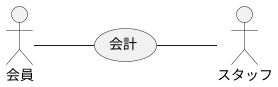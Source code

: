 @startuml BusinessUsecase

left to right direction

actor 会員
actor スタッフ

会員 -- (会計)
(会計) -- スタッフ

@enduml
